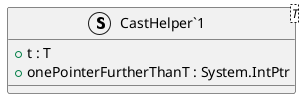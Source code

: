@startuml
struct "CastHelper`1"<T> {
    + t : T
    + onePointerFurtherThanT : System.IntPtr
}
@enduml

